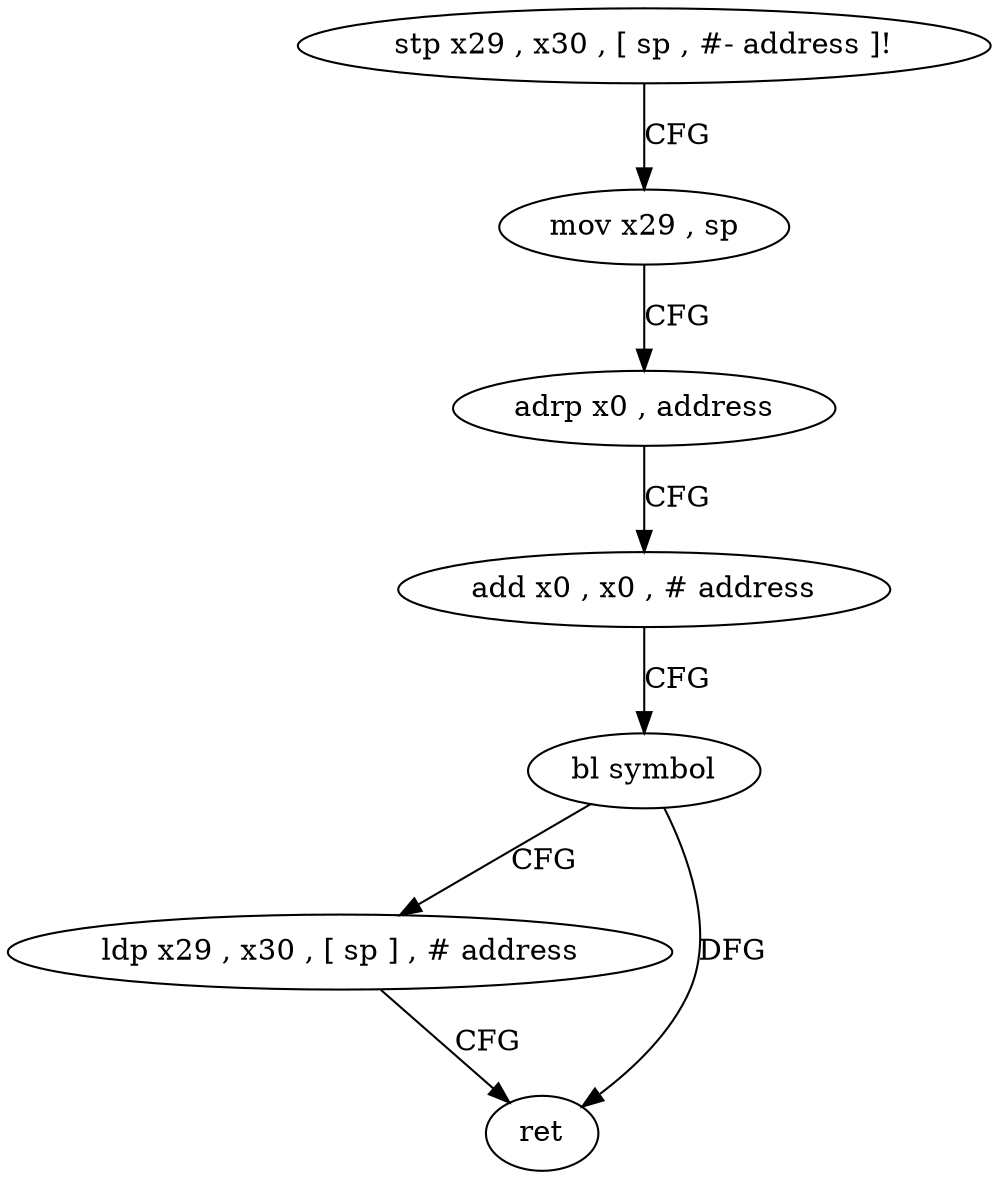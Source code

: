 digraph "func" {
"4323288" [label = "stp x29 , x30 , [ sp , #- address ]!" ]
"4323292" [label = "mov x29 , sp" ]
"4323296" [label = "adrp x0 , address" ]
"4323300" [label = "add x0 , x0 , # address" ]
"4323304" [label = "bl symbol" ]
"4323308" [label = "ldp x29 , x30 , [ sp ] , # address" ]
"4323312" [label = "ret" ]
"4323288" -> "4323292" [ label = "CFG" ]
"4323292" -> "4323296" [ label = "CFG" ]
"4323296" -> "4323300" [ label = "CFG" ]
"4323300" -> "4323304" [ label = "CFG" ]
"4323304" -> "4323308" [ label = "CFG" ]
"4323304" -> "4323312" [ label = "DFG" ]
"4323308" -> "4323312" [ label = "CFG" ]
}
